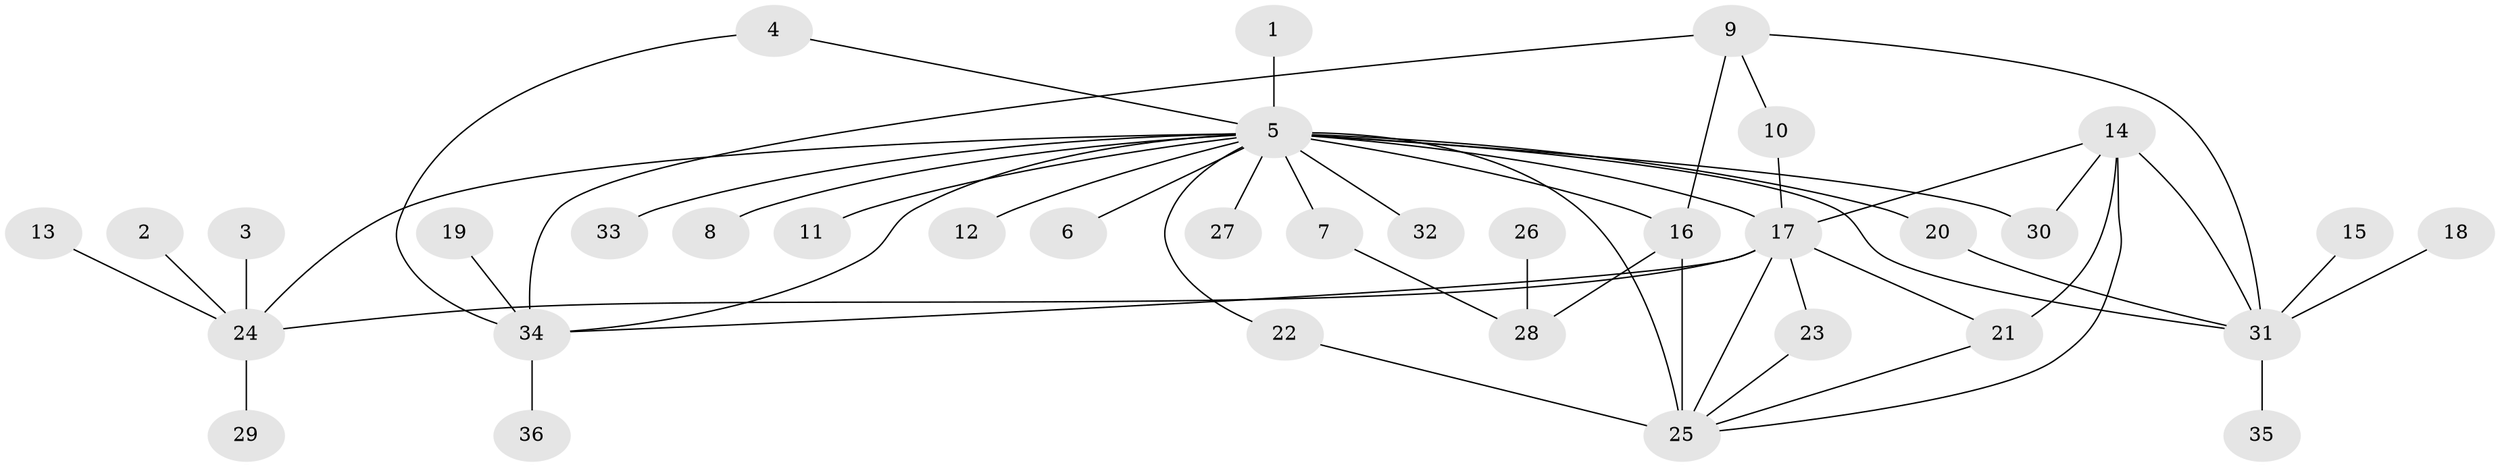 // original degree distribution, {28: 0.011363636363636364, 8: 0.022727272727272728, 4: 0.045454545454545456, 7: 0.03409090909090909, 5: 0.03409090909090909, 1: 0.4772727272727273, 3: 0.17045454545454544, 2: 0.19318181818181818, 9: 0.011363636363636364}
// Generated by graph-tools (version 1.1) at 2025/36/03/04/25 23:36:52]
// undirected, 36 vertices, 52 edges
graph export_dot {
  node [color=gray90,style=filled];
  1;
  2;
  3;
  4;
  5;
  6;
  7;
  8;
  9;
  10;
  11;
  12;
  13;
  14;
  15;
  16;
  17;
  18;
  19;
  20;
  21;
  22;
  23;
  24;
  25;
  26;
  27;
  28;
  29;
  30;
  31;
  32;
  33;
  34;
  35;
  36;
  1 -- 5 [weight=1.0];
  2 -- 24 [weight=1.0];
  3 -- 24 [weight=1.0];
  4 -- 5 [weight=1.0];
  4 -- 34 [weight=1.0];
  5 -- 6 [weight=1.0];
  5 -- 7 [weight=1.0];
  5 -- 8 [weight=1.0];
  5 -- 11 [weight=1.0];
  5 -- 12 [weight=1.0];
  5 -- 16 [weight=1.0];
  5 -- 17 [weight=1.0];
  5 -- 20 [weight=1.0];
  5 -- 22 [weight=1.0];
  5 -- 24 [weight=1.0];
  5 -- 25 [weight=2.0];
  5 -- 27 [weight=1.0];
  5 -- 30 [weight=2.0];
  5 -- 31 [weight=1.0];
  5 -- 32 [weight=1.0];
  5 -- 33 [weight=1.0];
  5 -- 34 [weight=1.0];
  7 -- 28 [weight=1.0];
  9 -- 10 [weight=1.0];
  9 -- 16 [weight=1.0];
  9 -- 31 [weight=1.0];
  9 -- 34 [weight=1.0];
  10 -- 17 [weight=1.0];
  13 -- 24 [weight=1.0];
  14 -- 17 [weight=1.0];
  14 -- 21 [weight=2.0];
  14 -- 25 [weight=1.0];
  14 -- 30 [weight=1.0];
  14 -- 31 [weight=1.0];
  15 -- 31 [weight=1.0];
  16 -- 25 [weight=2.0];
  16 -- 28 [weight=1.0];
  17 -- 21 [weight=1.0];
  17 -- 23 [weight=1.0];
  17 -- 24 [weight=1.0];
  17 -- 25 [weight=1.0];
  17 -- 34 [weight=1.0];
  18 -- 31 [weight=1.0];
  19 -- 34 [weight=1.0];
  20 -- 31 [weight=1.0];
  21 -- 25 [weight=1.0];
  22 -- 25 [weight=1.0];
  23 -- 25 [weight=1.0];
  24 -- 29 [weight=1.0];
  26 -- 28 [weight=1.0];
  31 -- 35 [weight=1.0];
  34 -- 36 [weight=1.0];
}
